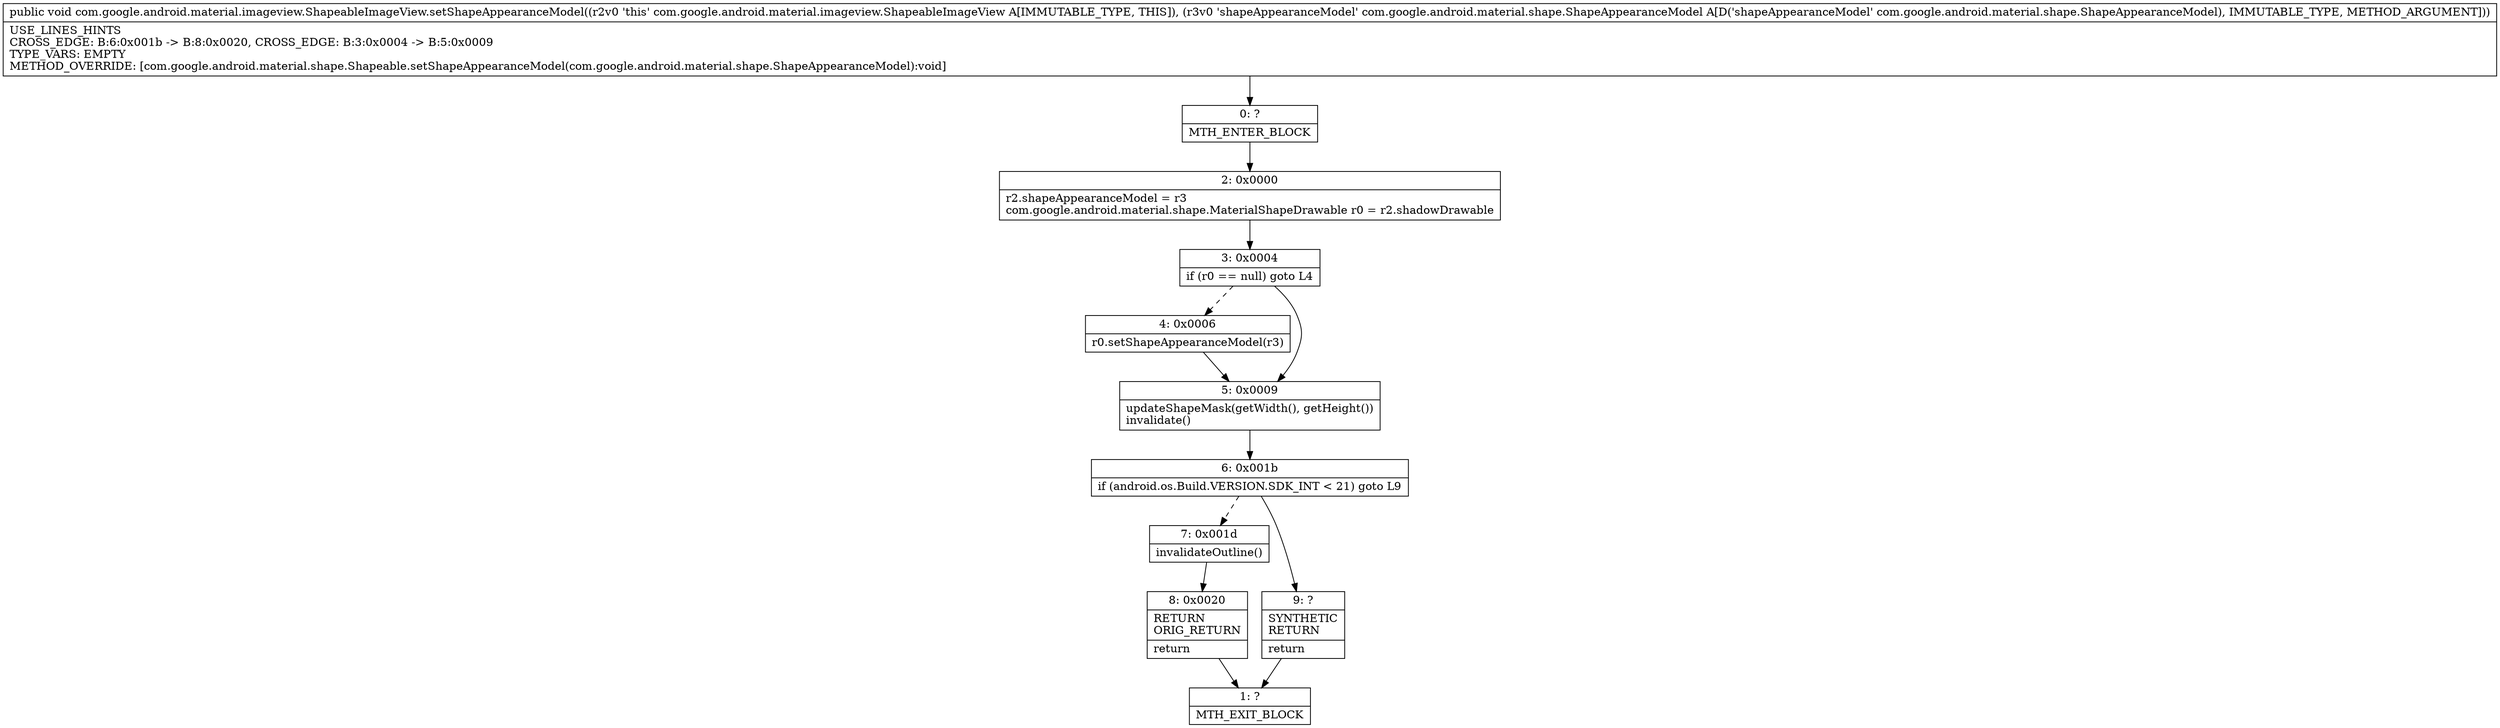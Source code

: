 digraph "CFG forcom.google.android.material.imageview.ShapeableImageView.setShapeAppearanceModel(Lcom\/google\/android\/material\/shape\/ShapeAppearanceModel;)V" {
Node_0 [shape=record,label="{0\:\ ?|MTH_ENTER_BLOCK\l}"];
Node_2 [shape=record,label="{2\:\ 0x0000|r2.shapeAppearanceModel = r3\lcom.google.android.material.shape.MaterialShapeDrawable r0 = r2.shadowDrawable\l}"];
Node_3 [shape=record,label="{3\:\ 0x0004|if (r0 == null) goto L4\l}"];
Node_4 [shape=record,label="{4\:\ 0x0006|r0.setShapeAppearanceModel(r3)\l}"];
Node_5 [shape=record,label="{5\:\ 0x0009|updateShapeMask(getWidth(), getHeight())\linvalidate()\l}"];
Node_6 [shape=record,label="{6\:\ 0x001b|if (android.os.Build.VERSION.SDK_INT \< 21) goto L9\l}"];
Node_7 [shape=record,label="{7\:\ 0x001d|invalidateOutline()\l}"];
Node_8 [shape=record,label="{8\:\ 0x0020|RETURN\lORIG_RETURN\l|return\l}"];
Node_1 [shape=record,label="{1\:\ ?|MTH_EXIT_BLOCK\l}"];
Node_9 [shape=record,label="{9\:\ ?|SYNTHETIC\lRETURN\l|return\l}"];
MethodNode[shape=record,label="{public void com.google.android.material.imageview.ShapeableImageView.setShapeAppearanceModel((r2v0 'this' com.google.android.material.imageview.ShapeableImageView A[IMMUTABLE_TYPE, THIS]), (r3v0 'shapeAppearanceModel' com.google.android.material.shape.ShapeAppearanceModel A[D('shapeAppearanceModel' com.google.android.material.shape.ShapeAppearanceModel), IMMUTABLE_TYPE, METHOD_ARGUMENT]))  | USE_LINES_HINTS\lCROSS_EDGE: B:6:0x001b \-\> B:8:0x0020, CROSS_EDGE: B:3:0x0004 \-\> B:5:0x0009\lTYPE_VARS: EMPTY\lMETHOD_OVERRIDE: [com.google.android.material.shape.Shapeable.setShapeAppearanceModel(com.google.android.material.shape.ShapeAppearanceModel):void]\l}"];
MethodNode -> Node_0;Node_0 -> Node_2;
Node_2 -> Node_3;
Node_3 -> Node_4[style=dashed];
Node_3 -> Node_5;
Node_4 -> Node_5;
Node_5 -> Node_6;
Node_6 -> Node_7[style=dashed];
Node_6 -> Node_9;
Node_7 -> Node_8;
Node_8 -> Node_1;
Node_9 -> Node_1;
}

